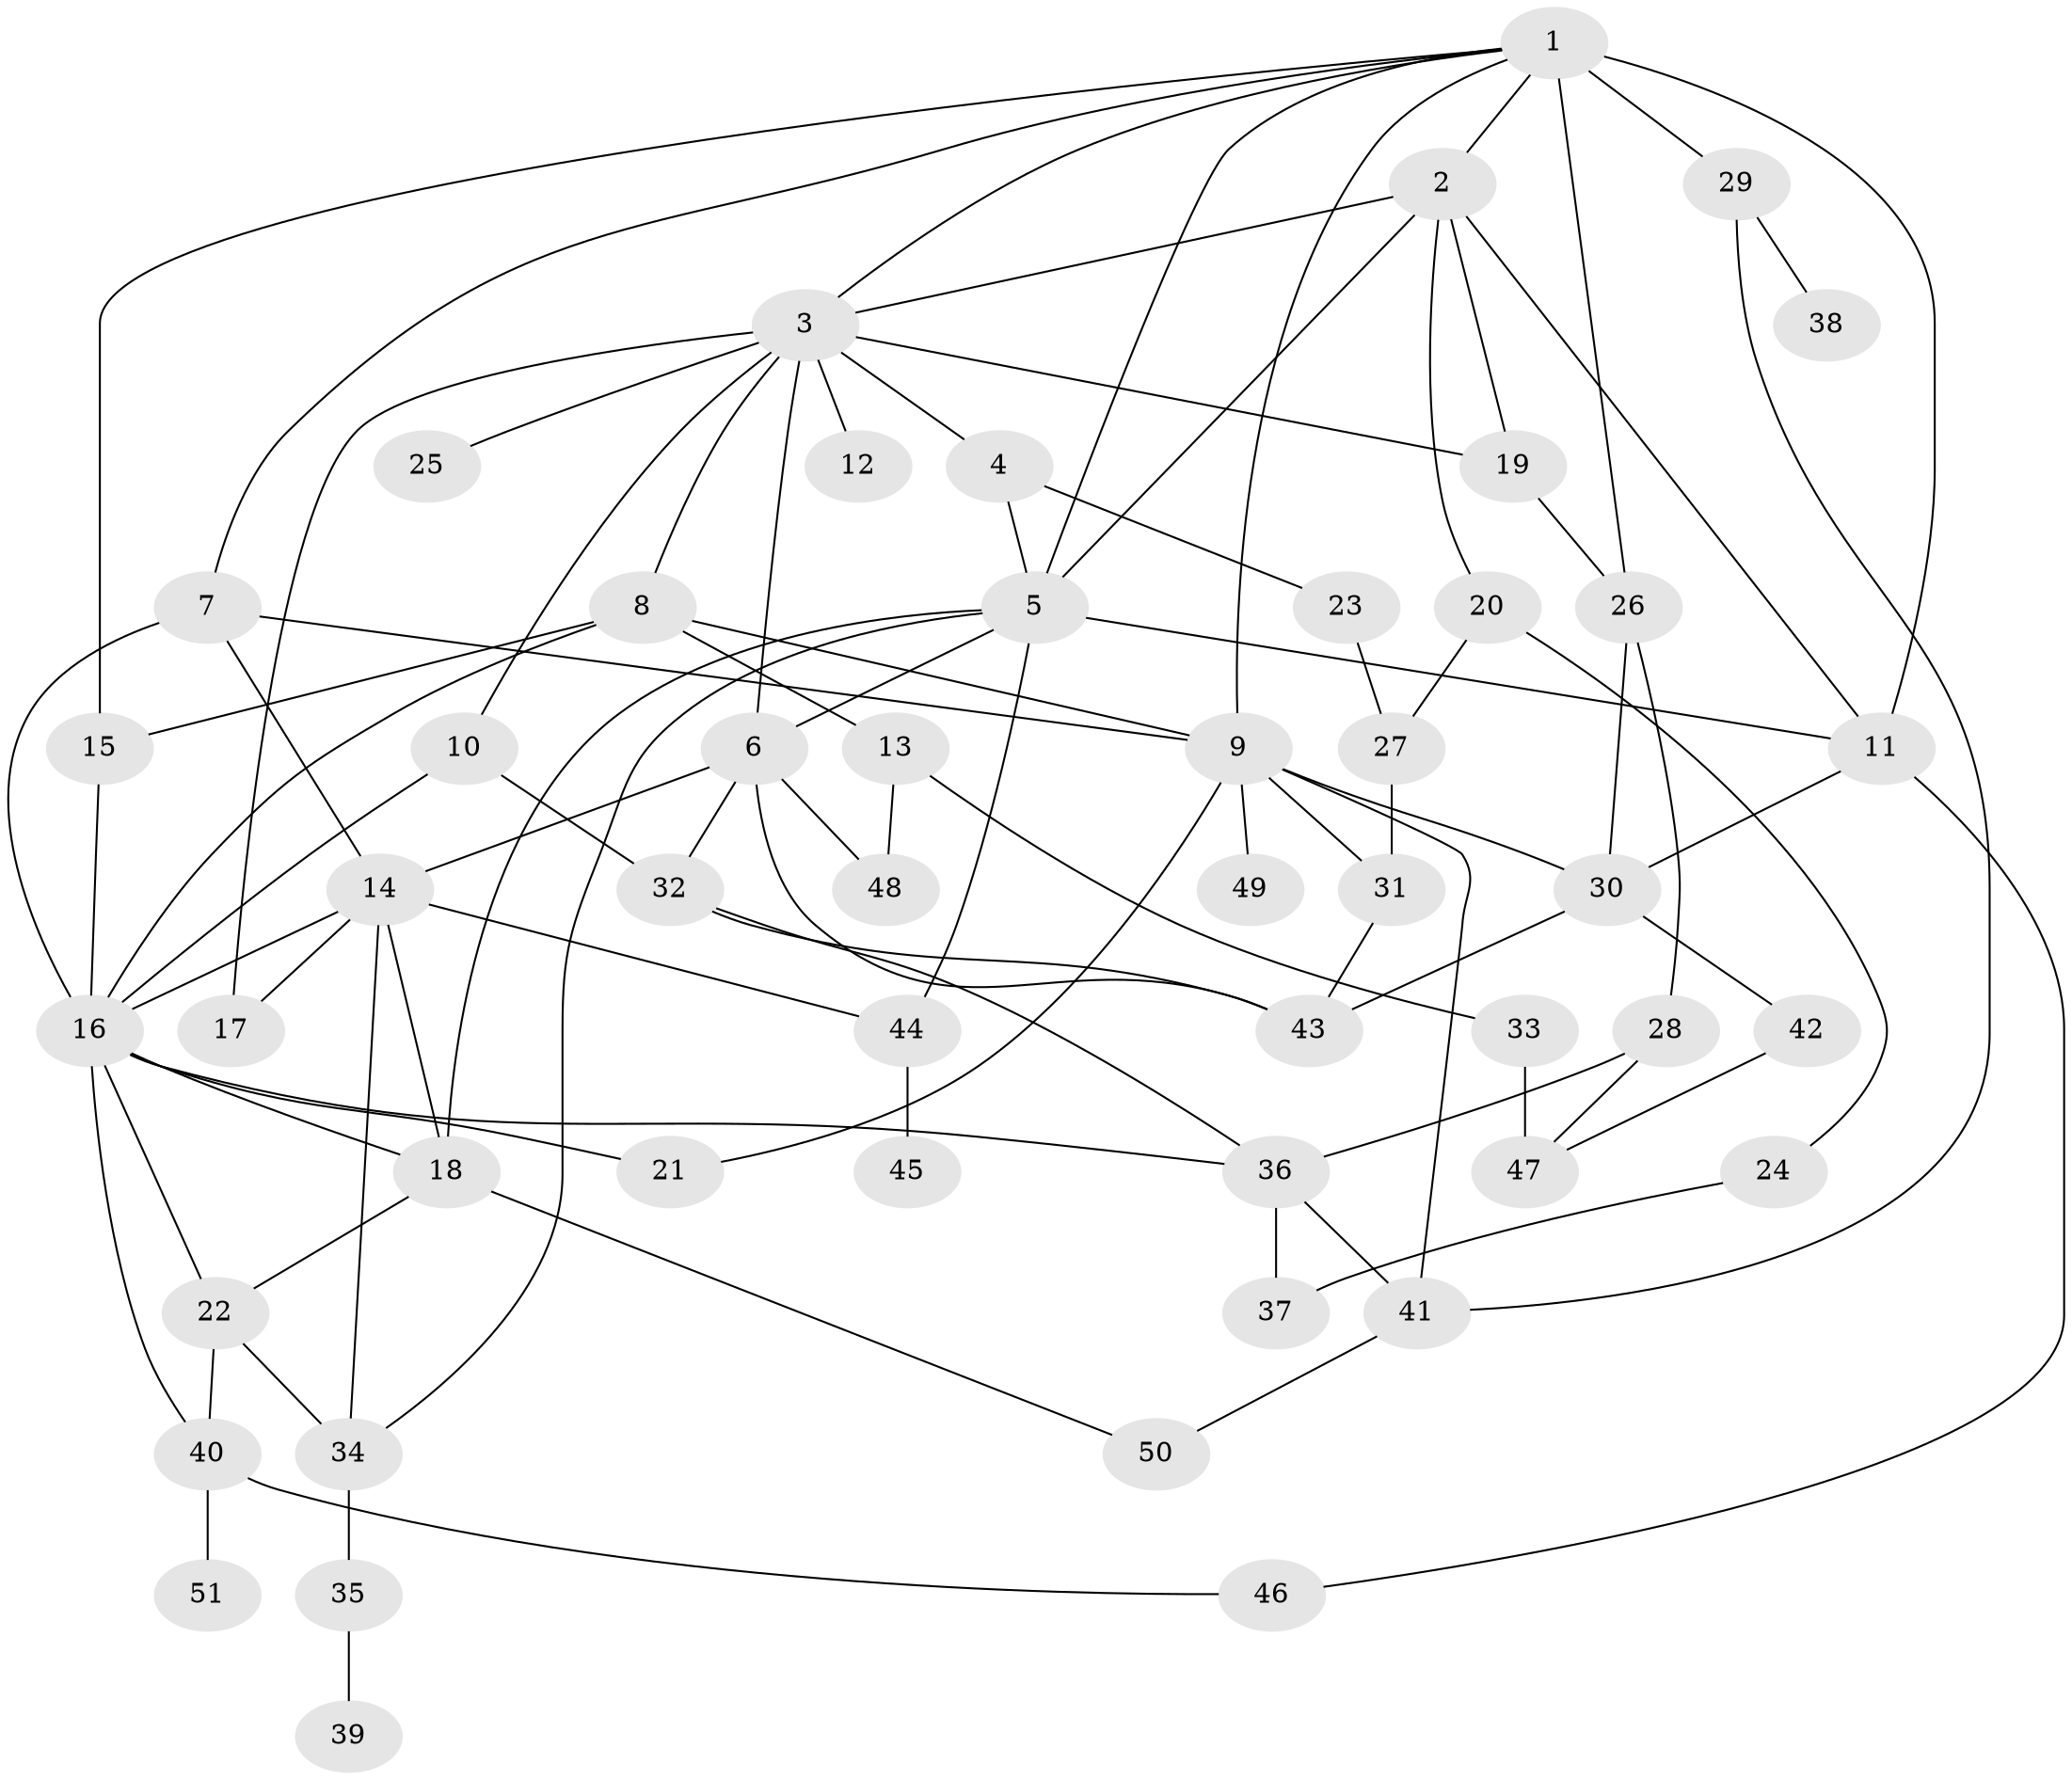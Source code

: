 // original degree distribution, {6: 0.0297029702970297, 3: 0.2376237623762376, 11: 0.009900990099009901, 4: 0.10891089108910891, 5: 0.0891089108910891, 2: 0.3465346534653465, 7: 0.0297029702970297, 1: 0.1485148514851485}
// Generated by graph-tools (version 1.1) at 2025/34/03/09/25 02:34:16]
// undirected, 51 vertices, 93 edges
graph export_dot {
graph [start="1"]
  node [color=gray90,style=filled];
  1;
  2;
  3;
  4;
  5;
  6;
  7;
  8;
  9;
  10;
  11;
  12;
  13;
  14;
  15;
  16;
  17;
  18;
  19;
  20;
  21;
  22;
  23;
  24;
  25;
  26;
  27;
  28;
  29;
  30;
  31;
  32;
  33;
  34;
  35;
  36;
  37;
  38;
  39;
  40;
  41;
  42;
  43;
  44;
  45;
  46;
  47;
  48;
  49;
  50;
  51;
  1 -- 2 [weight=1.0];
  1 -- 3 [weight=1.0];
  1 -- 5 [weight=1.0];
  1 -- 7 [weight=1.0];
  1 -- 9 [weight=1.0];
  1 -- 11 [weight=2.0];
  1 -- 15 [weight=1.0];
  1 -- 26 [weight=3.0];
  1 -- 29 [weight=1.0];
  2 -- 3 [weight=1.0];
  2 -- 5 [weight=1.0];
  2 -- 11 [weight=1.0];
  2 -- 19 [weight=1.0];
  2 -- 20 [weight=1.0];
  3 -- 4 [weight=1.0];
  3 -- 6 [weight=1.0];
  3 -- 8 [weight=1.0];
  3 -- 10 [weight=1.0];
  3 -- 12 [weight=1.0];
  3 -- 17 [weight=1.0];
  3 -- 19 [weight=1.0];
  3 -- 25 [weight=1.0];
  4 -- 5 [weight=1.0];
  4 -- 23 [weight=1.0];
  5 -- 6 [weight=1.0];
  5 -- 11 [weight=1.0];
  5 -- 18 [weight=1.0];
  5 -- 34 [weight=1.0];
  5 -- 44 [weight=1.0];
  6 -- 14 [weight=1.0];
  6 -- 32 [weight=1.0];
  6 -- 43 [weight=1.0];
  6 -- 48 [weight=1.0];
  7 -- 9 [weight=1.0];
  7 -- 14 [weight=1.0];
  7 -- 16 [weight=1.0];
  8 -- 9 [weight=2.0];
  8 -- 13 [weight=1.0];
  8 -- 15 [weight=2.0];
  8 -- 16 [weight=1.0];
  9 -- 21 [weight=1.0];
  9 -- 30 [weight=1.0];
  9 -- 31 [weight=1.0];
  9 -- 41 [weight=1.0];
  9 -- 49 [weight=1.0];
  10 -- 16 [weight=1.0];
  10 -- 32 [weight=1.0];
  11 -- 30 [weight=1.0];
  11 -- 46 [weight=1.0];
  13 -- 33 [weight=1.0];
  13 -- 48 [weight=1.0];
  14 -- 16 [weight=1.0];
  14 -- 17 [weight=1.0];
  14 -- 18 [weight=1.0];
  14 -- 34 [weight=1.0];
  14 -- 44 [weight=1.0];
  15 -- 16 [weight=1.0];
  16 -- 18 [weight=1.0];
  16 -- 21 [weight=2.0];
  16 -- 22 [weight=1.0];
  16 -- 36 [weight=1.0];
  16 -- 40 [weight=1.0];
  18 -- 22 [weight=1.0];
  18 -- 50 [weight=1.0];
  19 -- 26 [weight=1.0];
  20 -- 24 [weight=1.0];
  20 -- 27 [weight=1.0];
  22 -- 34 [weight=1.0];
  22 -- 40 [weight=1.0];
  23 -- 27 [weight=1.0];
  24 -- 37 [weight=1.0];
  26 -- 28 [weight=1.0];
  26 -- 30 [weight=1.0];
  27 -- 31 [weight=1.0];
  28 -- 36 [weight=1.0];
  28 -- 47 [weight=1.0];
  29 -- 38 [weight=1.0];
  29 -- 41 [weight=1.0];
  30 -- 42 [weight=1.0];
  30 -- 43 [weight=2.0];
  31 -- 43 [weight=1.0];
  32 -- 36 [weight=1.0];
  32 -- 43 [weight=1.0];
  33 -- 47 [weight=3.0];
  34 -- 35 [weight=1.0];
  35 -- 39 [weight=1.0];
  36 -- 37 [weight=1.0];
  36 -- 41 [weight=1.0];
  40 -- 46 [weight=1.0];
  40 -- 51 [weight=1.0];
  41 -- 50 [weight=1.0];
  42 -- 47 [weight=1.0];
  44 -- 45 [weight=1.0];
}
